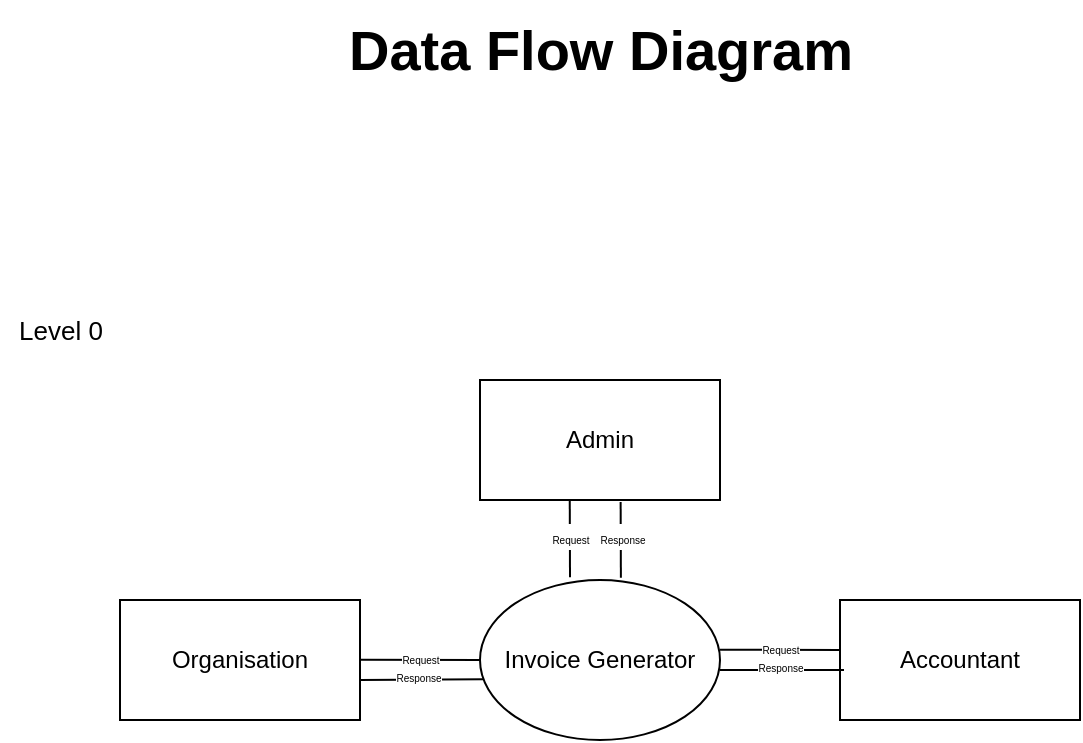 <mxfile version="24.8.6">
  <diagram name="Page-1" id="Lyzm024iycyiwe9EKYkh">
    <mxGraphModel dx="989" dy="551" grid="1" gridSize="10" guides="1" tooltips="1" connect="1" arrows="1" fold="1" page="1" pageScale="1" pageWidth="827" pageHeight="1169" math="0" shadow="0">
      <root>
        <mxCell id="0" />
        <mxCell id="1" parent="0" />
        <mxCell id="q8f1wnlti2UKm0CjRqSI-2" value="Invoice Generator" style="ellipse;whiteSpace=wrap;html=1;" vertex="1" parent="1">
          <mxGeometry x="354" y="350" width="120" height="80" as="geometry" />
        </mxCell>
        <mxCell id="q8f1wnlti2UKm0CjRqSI-3" value="Accountant" style="rounded=0;whiteSpace=wrap;html=1;" vertex="1" parent="1">
          <mxGeometry x="534" y="360" width="120" height="60" as="geometry" />
        </mxCell>
        <mxCell id="q8f1wnlti2UKm0CjRqSI-4" value="Organisation" style="rounded=0;whiteSpace=wrap;html=1;" vertex="1" parent="1">
          <mxGeometry x="174" y="360" width="120" height="60" as="geometry" />
        </mxCell>
        <mxCell id="q8f1wnlti2UKm0CjRqSI-5" value="Admin" style="rounded=0;whiteSpace=wrap;html=1;" vertex="1" parent="1">
          <mxGeometry x="354" y="250" width="120" height="60" as="geometry" />
        </mxCell>
        <mxCell id="q8f1wnlti2UKm0CjRqSI-7" value="" style="endArrow=none;html=1;rounded=0;entryX=0.016;entryY=0.621;entryDx=0;entryDy=0;entryPerimeter=0;exitX=0.997;exitY=0.667;exitDx=0;exitDy=0;exitPerimeter=0;" edge="1" parent="1" source="q8f1wnlti2UKm0CjRqSI-4" target="q8f1wnlti2UKm0CjRqSI-2">
          <mxGeometry width="50" height="50" relative="1" as="geometry">
            <mxPoint x="314" y="400" as="sourcePoint" />
            <mxPoint x="304" y="400" as="targetPoint" />
          </mxGeometry>
        </mxCell>
        <mxCell id="q8f1wnlti2UKm0CjRqSI-10" value="&lt;font style=&quot;font-size: 5px;&quot;&gt;Response&lt;/font&gt;" style="edgeLabel;html=1;align=center;verticalAlign=middle;resizable=0;points=[];" vertex="1" connectable="0" parent="q8f1wnlti2UKm0CjRqSI-7">
          <mxGeometry x="-0.056" relative="1" as="geometry">
            <mxPoint y="-3" as="offset" />
          </mxGeometry>
        </mxCell>
        <mxCell id="q8f1wnlti2UKm0CjRqSI-8" value="" style="endArrow=none;html=1;rounded=0;exitX=0.997;exitY=0.667;exitDx=0;exitDy=0;exitPerimeter=0;" edge="1" parent="1">
          <mxGeometry width="50" height="50" relative="1" as="geometry">
            <mxPoint x="294" y="389.92" as="sourcePoint" />
            <mxPoint x="354" y="390" as="targetPoint" />
          </mxGeometry>
        </mxCell>
        <mxCell id="q8f1wnlti2UKm0CjRqSI-9" value="&lt;font style=&quot;font-size: 5px;&quot;&gt;Request&lt;/font&gt;" style="edgeLabel;html=1;align=center;verticalAlign=middle;resizable=0;points=[];" vertex="1" connectable="0" parent="q8f1wnlti2UKm0CjRqSI-8">
          <mxGeometry x="-0.005" relative="1" as="geometry">
            <mxPoint y="-2" as="offset" />
          </mxGeometry>
        </mxCell>
        <mxCell id="q8f1wnlti2UKm0CjRqSI-12" value="" style="endArrow=none;html=1;rounded=0;entryX=0.016;entryY=0.621;entryDx=0;entryDy=0;entryPerimeter=0;exitX=0.997;exitY=0.667;exitDx=0;exitDy=0;exitPerimeter=0;" edge="1" parent="1">
          <mxGeometry width="50" height="50" relative="1" as="geometry">
            <mxPoint x="474" y="394.94" as="sourcePoint" />
            <mxPoint x="536" y="394.94" as="targetPoint" />
          </mxGeometry>
        </mxCell>
        <mxCell id="q8f1wnlti2UKm0CjRqSI-13" value="&lt;font style=&quot;font-size: 5px;&quot;&gt;Response&lt;/font&gt;" style="edgeLabel;html=1;align=center;verticalAlign=middle;resizable=0;points=[];" vertex="1" connectable="0" parent="q8f1wnlti2UKm0CjRqSI-12">
          <mxGeometry x="-0.056" relative="1" as="geometry">
            <mxPoint y="-3" as="offset" />
          </mxGeometry>
        </mxCell>
        <mxCell id="q8f1wnlti2UKm0CjRqSI-14" value="" style="endArrow=none;html=1;rounded=0;exitX=0.997;exitY=0.667;exitDx=0;exitDy=0;exitPerimeter=0;" edge="1" parent="1">
          <mxGeometry width="50" height="50" relative="1" as="geometry">
            <mxPoint x="474" y="384.86" as="sourcePoint" />
            <mxPoint x="534" y="384.94" as="targetPoint" />
          </mxGeometry>
        </mxCell>
        <mxCell id="q8f1wnlti2UKm0CjRqSI-15" value="&lt;font style=&quot;font-size: 5px;&quot;&gt;Request&lt;/font&gt;" style="edgeLabel;html=1;align=center;verticalAlign=middle;resizable=0;points=[];" vertex="1" connectable="0" parent="q8f1wnlti2UKm0CjRqSI-14">
          <mxGeometry x="-0.005" relative="1" as="geometry">
            <mxPoint y="-2" as="offset" />
          </mxGeometry>
        </mxCell>
        <mxCell id="q8f1wnlti2UKm0CjRqSI-16" value="" style="endArrow=none;html=1;rounded=0;exitX=0.587;exitY=-0.014;exitDx=0;exitDy=0;exitPerimeter=0;entryX=0.586;entryY=1.017;entryDx=0;entryDy=0;entryPerimeter=0;" edge="1" parent="1" source="q8f1wnlti2UKm0CjRqSI-2" target="q8f1wnlti2UKm0CjRqSI-5">
          <mxGeometry width="50" height="50" relative="1" as="geometry">
            <mxPoint x="383" y="330.08" as="sourcePoint" />
            <mxPoint x="445" y="330" as="targetPoint" />
          </mxGeometry>
        </mxCell>
        <mxCell id="q8f1wnlti2UKm0CjRqSI-17" value="&lt;font style=&quot;font-size: 5px;&quot;&gt;Response&lt;/font&gt;" style="edgeLabel;html=1;align=center;verticalAlign=middle;resizable=0;points=[];" vertex="1" connectable="0" parent="q8f1wnlti2UKm0CjRqSI-16">
          <mxGeometry x="-0.056" relative="1" as="geometry">
            <mxPoint y="-3" as="offset" />
          </mxGeometry>
        </mxCell>
        <mxCell id="q8f1wnlti2UKm0CjRqSI-18" value="" style="endArrow=none;html=1;rounded=0;exitX=0.375;exitY=-0.017;exitDx=0;exitDy=0;exitPerimeter=0;entryX=0.374;entryY=1.009;entryDx=0;entryDy=0;entryPerimeter=0;" edge="1" parent="1" source="q8f1wnlti2UKm0CjRqSI-2" target="q8f1wnlti2UKm0CjRqSI-5">
          <mxGeometry width="50" height="50" relative="1" as="geometry">
            <mxPoint x="383" y="320" as="sourcePoint" />
            <mxPoint x="443" y="320.08" as="targetPoint" />
          </mxGeometry>
        </mxCell>
        <mxCell id="q8f1wnlti2UKm0CjRqSI-19" value="&lt;font style=&quot;font-size: 5px;&quot;&gt;Request&lt;/font&gt;" style="edgeLabel;html=1;align=center;verticalAlign=middle;resizable=0;points=[];" vertex="1" connectable="0" parent="q8f1wnlti2UKm0CjRqSI-18">
          <mxGeometry x="-0.005" relative="1" as="geometry">
            <mxPoint y="-2" as="offset" />
          </mxGeometry>
        </mxCell>
        <mxCell id="q8f1wnlti2UKm0CjRqSI-20" value="&lt;font style=&quot;font-size: 28px;&quot;&gt;&lt;b&gt;Data Flow Diagram&lt;/b&gt;&lt;/font&gt;" style="text;html=1;align=center;verticalAlign=middle;resizable=0;points=[];autosize=1;strokeColor=none;fillColor=none;" vertex="1" parent="1">
          <mxGeometry x="284" y="60" width="260" height="50" as="geometry" />
        </mxCell>
        <mxCell id="q8f1wnlti2UKm0CjRqSI-21" value="&lt;font style=&quot;font-size: 13px;&quot;&gt;Level 0&lt;/font&gt;" style="text;html=1;align=center;verticalAlign=middle;resizable=0;points=[];autosize=1;strokeColor=none;fillColor=none;" vertex="1" parent="1">
          <mxGeometry x="114" y="210" width="60" height="30" as="geometry" />
        </mxCell>
      </root>
    </mxGraphModel>
  </diagram>
</mxfile>
